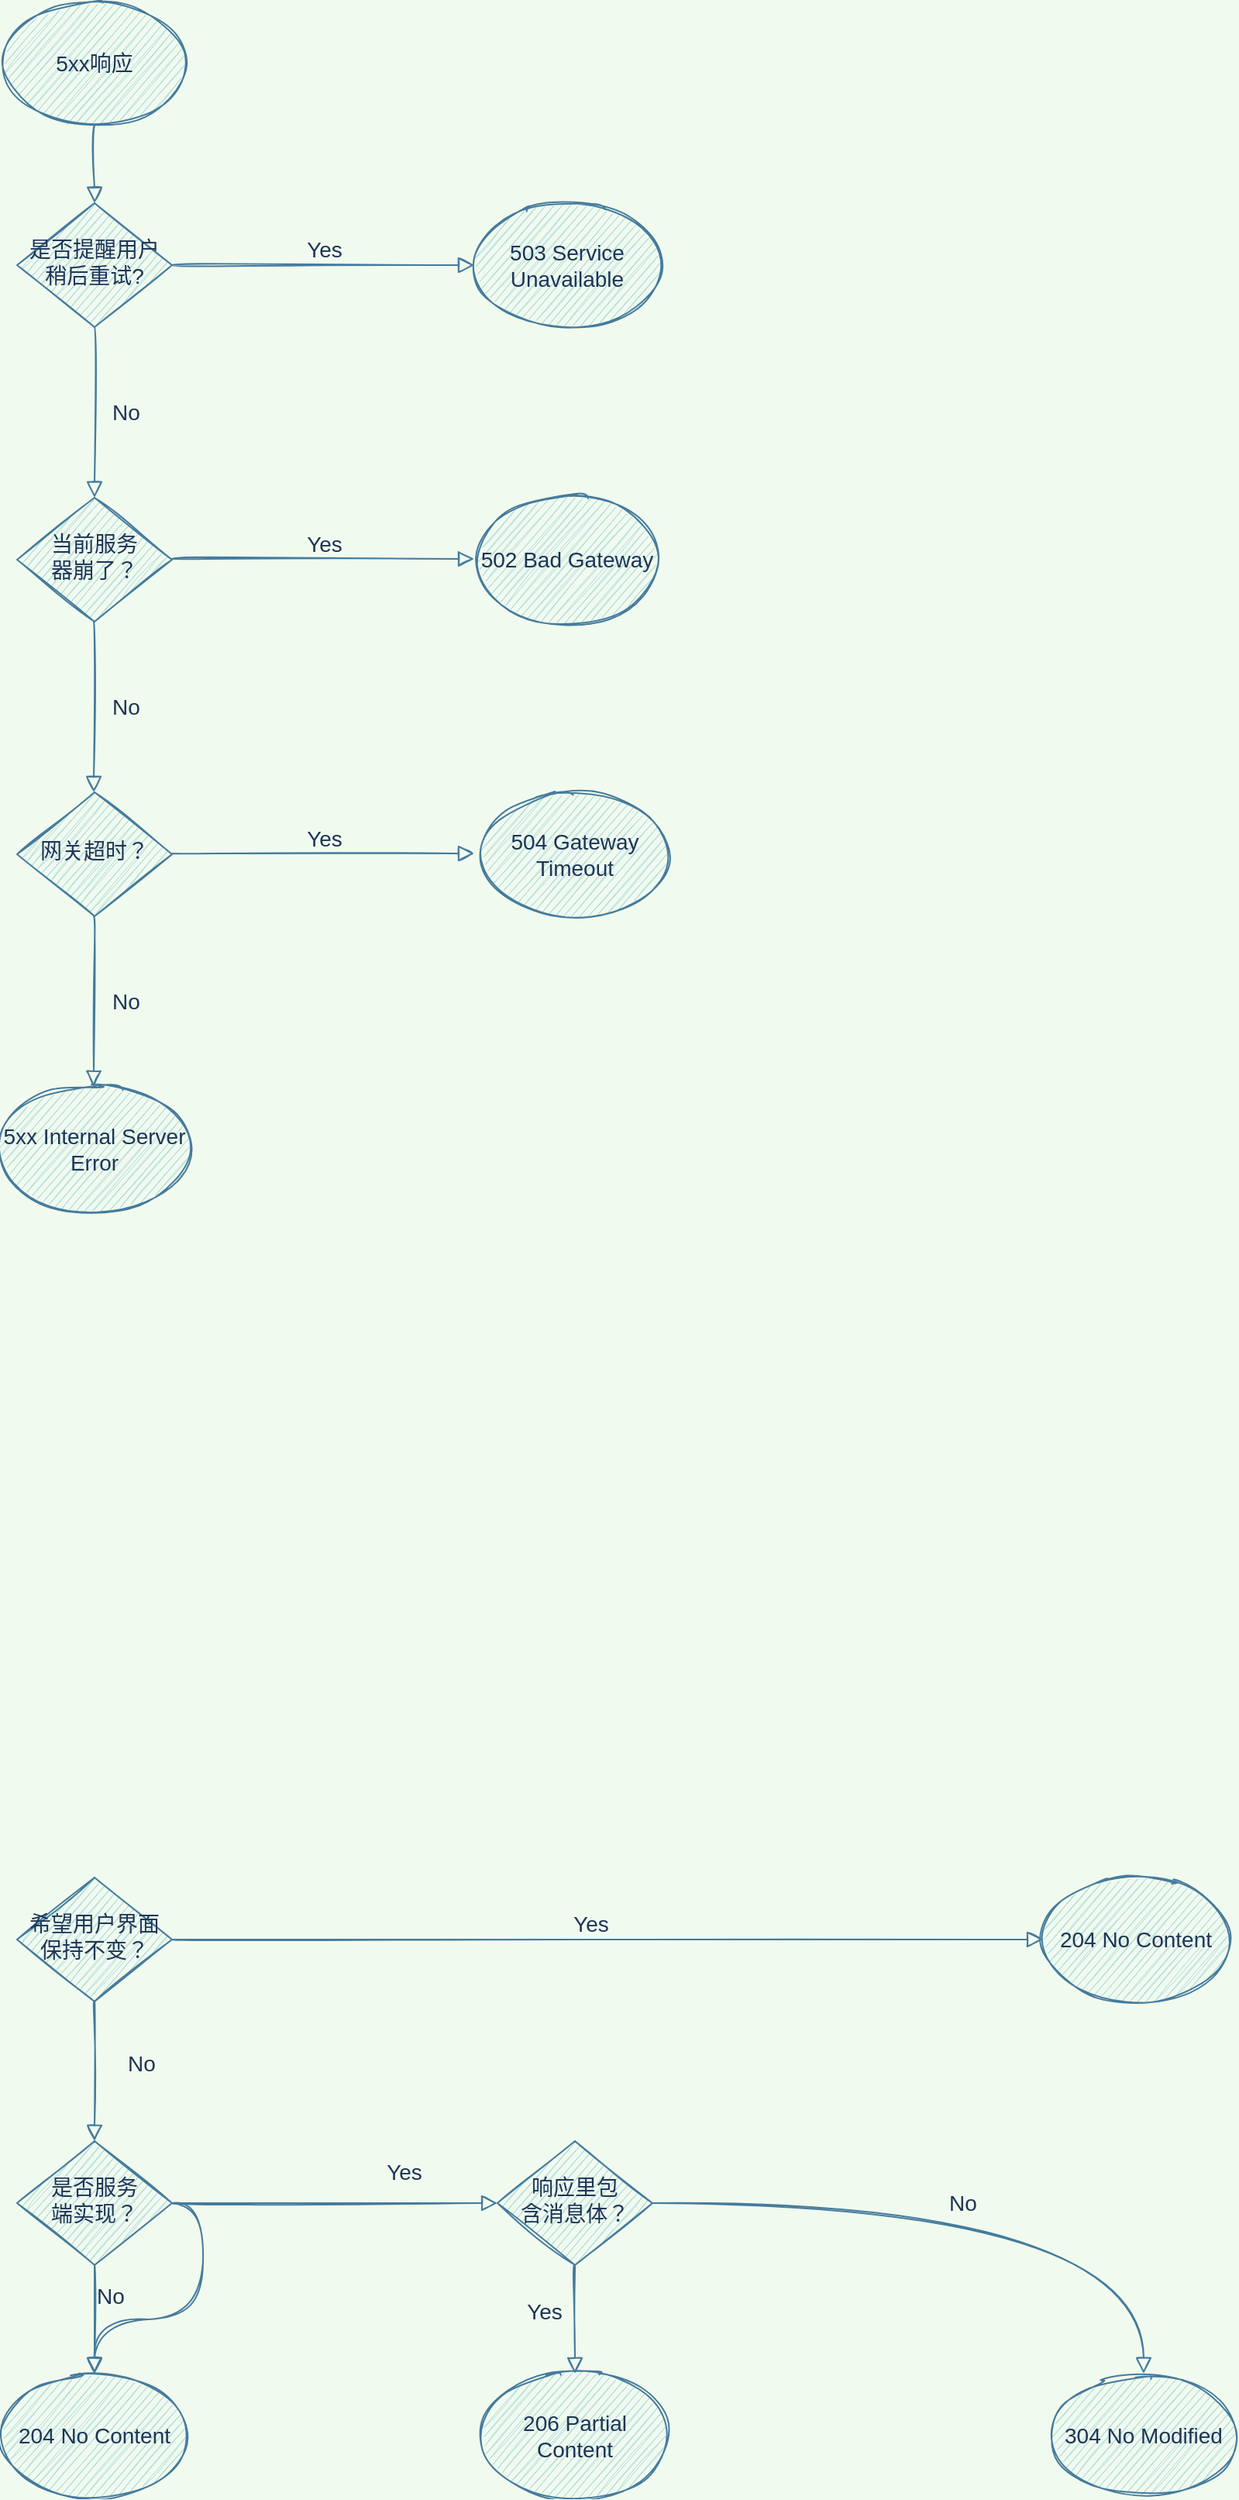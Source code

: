 <mxfile version="14.3.0" type="github">
  <diagram id="C5RBs43oDa-KdzZeNtuy" name="Page-1">
    <mxGraphModel dx="347" dy="497" grid="1" gridSize="10" guides="1" tooltips="1" connect="1" arrows="1" fold="1" page="1" pageScale="1" pageWidth="827" pageHeight="1169" background="#F1FAEE" math="0" shadow="0">
      <root>
        <mxCell id="WIyWlLk6GJQsqaUBKTNV-0" />
        <mxCell id="WIyWlLk6GJQsqaUBKTNV-1" parent="WIyWlLk6GJQsqaUBKTNV-0" />
        <mxCell id="WIyWlLk6GJQsqaUBKTNV-4" value="No" style="html=1;jettySize=auto;orthogonalLoop=1;fontSize=14;endArrow=block;endFill=0;endSize=8;strokeWidth=1;shadow=0;labelBackgroundColor=none;edgeStyle=orthogonalEdgeStyle;strokeColor=#457B9D;fontColor=#1D3557;sketch=1;curved=1;entryX=0.5;entryY=0;entryDx=0;entryDy=0;" parent="WIyWlLk6GJQsqaUBKTNV-1" source="WIyWlLk6GJQsqaUBKTNV-6" target="zLg6p0dZkphIaKGOoBMo-54" edge="1">
          <mxGeometry y="20" relative="1" as="geometry">
            <mxPoint as="offset" />
            <mxPoint x="220" y="290" as="targetPoint" />
          </mxGeometry>
        </mxCell>
        <mxCell id="WIyWlLk6GJQsqaUBKTNV-5" value="Yes" style="edgeStyle=orthogonalEdgeStyle;html=1;jettySize=auto;orthogonalLoop=1;fontSize=14;endArrow=block;endFill=0;endSize=8;strokeWidth=1;shadow=0;labelBackgroundColor=none;strokeColor=#457B9D;fontColor=#1D3557;sketch=1;curved=1;entryX=0;entryY=0.5;entryDx=0;entryDy=0;" parent="WIyWlLk6GJQsqaUBKTNV-1" source="WIyWlLk6GJQsqaUBKTNV-6" target="zLg6p0dZkphIaKGOoBMo-26" edge="1">
          <mxGeometry y="10" relative="1" as="geometry">
            <mxPoint as="offset" />
            <mxPoint x="330" y="210" as="targetPoint" />
          </mxGeometry>
        </mxCell>
        <mxCell id="WIyWlLk6GJQsqaUBKTNV-6" value="是否提醒用户稍后重试?" style="rhombus;whiteSpace=wrap;html=1;shadow=0;fontFamily=Helvetica;fontSize=14;align=center;strokeWidth=1;spacing=6;spacingTop=-4;fillColor=#A8DADC;strokeColor=#457B9D;fontColor=#1D3557;sketch=1;" parent="WIyWlLk6GJQsqaUBKTNV-1" vertex="1">
          <mxGeometry x="170" y="170" width="100" height="80" as="geometry" />
        </mxCell>
        <mxCell id="zLg6p0dZkphIaKGOoBMo-5" style="edgeStyle=orthogonalEdgeStyle;curved=1;sketch=1;orthogonalLoop=1;jettySize=auto;html=1;exitX=0.5;exitY=1;exitDx=0;exitDy=0;strokeColor=#457B9D;fillColor=#A8DADC;fontColor=#1D3557;endArrow=block;endFill=0;endSize=8;fontSize=14;" parent="WIyWlLk6GJQsqaUBKTNV-1" source="zLg6p0dZkphIaKGOoBMo-1" target="WIyWlLk6GJQsqaUBKTNV-6" edge="1">
          <mxGeometry relative="1" as="geometry" />
        </mxCell>
        <mxCell id="zLg6p0dZkphIaKGOoBMo-1" value="5xx响应" style="ellipse;whiteSpace=wrap;html=1;rounded=0;sketch=1;strokeColor=#457B9D;fillColor=#A8DADC;fontColor=#1D3557;fontSize=14;" parent="WIyWlLk6GJQsqaUBKTNV-1" vertex="1">
          <mxGeometry x="160" y="40" width="120" height="80" as="geometry" />
        </mxCell>
        <mxCell id="zLg6p0dZkphIaKGOoBMo-10" value="204 No Content" style="ellipse;whiteSpace=wrap;html=1;rounded=1;sketch=1;strokeColor=#457B9D;fillColor=#A8DADC;fontColor=#1D3557;fontSize=14;" parent="WIyWlLk6GJQsqaUBKTNV-1" vertex="1">
          <mxGeometry x="160" y="1570" width="120" height="80" as="geometry" />
        </mxCell>
        <mxCell id="zLg6p0dZkphIaKGOoBMo-14" value="206 Partial Content" style="ellipse;whiteSpace=wrap;html=1;rounded=1;sketch=1;strokeColor=#457B9D;fillColor=#A8DADC;fontColor=#1D3557;fontSize=14;" parent="WIyWlLk6GJQsqaUBKTNV-1" vertex="1">
          <mxGeometry x="470" y="1570" width="120" height="80" as="geometry" />
        </mxCell>
        <mxCell id="zLg6p0dZkphIaKGOoBMo-17" value="304 No Modified" style="ellipse;whiteSpace=wrap;html=1;rounded=1;sketch=1;strokeColor=#457B9D;fillColor=#A8DADC;fontColor=#1D3557;fontSize=14;" parent="WIyWlLk6GJQsqaUBKTNV-1" vertex="1">
          <mxGeometry x="837" y="1570" width="120" height="80" as="geometry" />
        </mxCell>
        <mxCell id="zLg6p0dZkphIaKGOoBMo-26" value="503 Service Unavailable" style="ellipse;whiteSpace=wrap;html=1;rounded=1;sketch=1;strokeColor=#457B9D;fillColor=#A8DADC;fontColor=#1D3557;fontSize=14;" parent="WIyWlLk6GJQsqaUBKTNV-1" vertex="1">
          <mxGeometry x="465" y="170" width="120" height="80" as="geometry" />
        </mxCell>
        <mxCell id="zLg6p0dZkphIaKGOoBMo-54" value="当前服务&lt;br&gt;器崩了？" style="rhombus;whiteSpace=wrap;html=1;shadow=0;fontFamily=Helvetica;fontSize=14;align=center;strokeWidth=1;spacing=6;spacingTop=-4;fillColor=#A8DADC;strokeColor=#457B9D;fontColor=#1D3557;sketch=1;" parent="WIyWlLk6GJQsqaUBKTNV-1" vertex="1">
          <mxGeometry x="170" y="360" width="100" height="80" as="geometry" />
        </mxCell>
        <mxCell id="zLg6p0dZkphIaKGOoBMo-58" style="edgeStyle=orthogonalEdgeStyle;curved=1;sketch=1;orthogonalLoop=1;jettySize=auto;html=1;exitX=1;exitY=0.5;exitDx=0;exitDy=0;entryX=0;entryY=0.5;entryDx=0;entryDy=0;endArrow=block;endFill=0;endSize=8;strokeColor=#457B9D;fillColor=#A8DADC;fontSize=14;fontColor=#1D3557;" parent="WIyWlLk6GJQsqaUBKTNV-1" source="zLg6p0dZkphIaKGOoBMo-59" target="zLg6p0dZkphIaKGOoBMo-60" edge="1">
          <mxGeometry relative="1" as="geometry" />
        </mxCell>
        <mxCell id="zLg6p0dZkphIaKGOoBMo-64" style="edgeStyle=orthogonalEdgeStyle;curved=1;sketch=1;orthogonalLoop=1;jettySize=auto;html=1;exitX=0.5;exitY=1;exitDx=0;exitDy=0;endArrow=block;endFill=0;endSize=8;strokeColor=#457B9D;fillColor=#A8DADC;fontSize=14;fontColor=#1D3557;" parent="WIyWlLk6GJQsqaUBKTNV-1" source="zLg6p0dZkphIaKGOoBMo-59" target="zLg6p0dZkphIaKGOoBMo-63" edge="1">
          <mxGeometry relative="1" as="geometry" />
        </mxCell>
        <mxCell id="zLg6p0dZkphIaKGOoBMo-59" value="希望用户界面保持不变？" style="rhombus;whiteSpace=wrap;html=1;shadow=0;fontFamily=Helvetica;fontSize=14;align=center;strokeWidth=1;spacing=6;spacingTop=-4;fillColor=#A8DADC;strokeColor=#457B9D;fontColor=#1D3557;sketch=1;" parent="WIyWlLk6GJQsqaUBKTNV-1" vertex="1">
          <mxGeometry x="170" y="1250" width="100" height="80" as="geometry" />
        </mxCell>
        <mxCell id="zLg6p0dZkphIaKGOoBMo-60" value="204 No Content" style="ellipse;whiteSpace=wrap;html=1;rounded=1;sketch=1;strokeColor=#457B9D;fillColor=#A8DADC;fontColor=#1D3557;fontSize=14;" parent="WIyWlLk6GJQsqaUBKTNV-1" vertex="1">
          <mxGeometry x="832" y="1250" width="120" height="80" as="geometry" />
        </mxCell>
        <mxCell id="zLg6p0dZkphIaKGOoBMo-61" value="Yes" style="text;html=1;align=center;verticalAlign=middle;resizable=0;points=[];autosize=1;fontSize=14;fontColor=#1D3557;" parent="WIyWlLk6GJQsqaUBKTNV-1" vertex="1">
          <mxGeometry x="520" y="1270" width="40" height="20" as="geometry" />
        </mxCell>
        <mxCell id="zLg6p0dZkphIaKGOoBMo-66" style="edgeStyle=orthogonalEdgeStyle;curved=1;sketch=1;orthogonalLoop=1;jettySize=auto;html=1;exitX=0.5;exitY=1;exitDx=0;exitDy=0;entryX=0.5;entryY=0;entryDx=0;entryDy=0;endArrow=block;endFill=0;endSize=8;strokeColor=#457B9D;fillColor=#A8DADC;fontSize=14;fontColor=#1D3557;" parent="WIyWlLk6GJQsqaUBKTNV-1" source="zLg6p0dZkphIaKGOoBMo-63" target="zLg6p0dZkphIaKGOoBMo-10" edge="1">
          <mxGeometry relative="1" as="geometry" />
        </mxCell>
        <mxCell id="zLg6p0dZkphIaKGOoBMo-73" style="edgeStyle=orthogonalEdgeStyle;curved=1;sketch=1;orthogonalLoop=1;jettySize=auto;html=1;exitX=1;exitY=0.5;exitDx=0;exitDy=0;endArrow=block;endFill=0;endSize=8;strokeColor=#457B9D;fillColor=#A8DADC;fontSize=14;fontColor=#1D3557;" parent="WIyWlLk6GJQsqaUBKTNV-1" source="zLg6p0dZkphIaKGOoBMo-63" target="zLg6p0dZkphIaKGOoBMo-72" edge="1">
          <mxGeometry relative="1" as="geometry" />
        </mxCell>
        <mxCell id="zLg6p0dZkphIaKGOoBMo-78" style="edgeStyle=orthogonalEdgeStyle;curved=1;sketch=1;orthogonalLoop=1;jettySize=auto;html=1;exitX=1;exitY=0.5;exitDx=0;exitDy=0;endArrow=block;endFill=0;endSize=8;strokeColor=#457B9D;fillColor=#A8DADC;fontSize=14;fontColor=#1D3557;" parent="WIyWlLk6GJQsqaUBKTNV-1" source="zLg6p0dZkphIaKGOoBMo-63" target="zLg6p0dZkphIaKGOoBMo-10" edge="1">
          <mxGeometry relative="1" as="geometry" />
        </mxCell>
        <mxCell id="zLg6p0dZkphIaKGOoBMo-63" value="是否服务&lt;br&gt;端实现？" style="rhombus;whiteSpace=wrap;html=1;shadow=0;fontFamily=Helvetica;fontSize=14;align=center;strokeWidth=1;spacing=6;spacingTop=-4;fillColor=#A8DADC;strokeColor=#457B9D;fontColor=#1D3557;sketch=1;" parent="WIyWlLk6GJQsqaUBKTNV-1" vertex="1">
          <mxGeometry x="170" y="1420" width="100" height="80" as="geometry" />
        </mxCell>
        <mxCell id="zLg6p0dZkphIaKGOoBMo-65" value="No" style="text;html=1;align=center;verticalAlign=middle;resizable=0;points=[];autosize=1;fontSize=14;fontColor=#1D3557;" parent="WIyWlLk6GJQsqaUBKTNV-1" vertex="1">
          <mxGeometry x="235" y="1360" width="30" height="20" as="geometry" />
        </mxCell>
        <mxCell id="zLg6p0dZkphIaKGOoBMo-67" value="No" style="text;html=1;align=center;verticalAlign=middle;resizable=0;points=[];autosize=1;fontSize=14;fontColor=#1D3557;" parent="WIyWlLk6GJQsqaUBKTNV-1" vertex="1">
          <mxGeometry x="215" y="1510" width="30" height="20" as="geometry" />
        </mxCell>
        <mxCell id="zLg6p0dZkphIaKGOoBMo-71" value="Yes" style="text;html=1;strokeColor=none;fillColor=none;align=center;verticalAlign=middle;whiteSpace=wrap;rounded=0;shadow=1;sketch=1;fontSize=14;fontColor=#1D3557;" parent="WIyWlLk6GJQsqaUBKTNV-1" vertex="1">
          <mxGeometry x="400" y="1430" width="40" height="20" as="geometry" />
        </mxCell>
        <mxCell id="zLg6p0dZkphIaKGOoBMo-74" style="edgeStyle=orthogonalEdgeStyle;curved=1;sketch=1;orthogonalLoop=1;jettySize=auto;html=1;exitX=0.5;exitY=1;exitDx=0;exitDy=0;endArrow=block;endFill=0;endSize=8;strokeColor=#457B9D;fillColor=#A8DADC;fontSize=14;fontColor=#1D3557;" parent="WIyWlLk6GJQsqaUBKTNV-1" source="zLg6p0dZkphIaKGOoBMo-72" target="zLg6p0dZkphIaKGOoBMo-14" edge="1">
          <mxGeometry relative="1" as="geometry" />
        </mxCell>
        <mxCell id="zLg6p0dZkphIaKGOoBMo-76" style="edgeStyle=orthogonalEdgeStyle;curved=1;sketch=1;orthogonalLoop=1;jettySize=auto;html=1;exitX=1;exitY=0.5;exitDx=0;exitDy=0;entryX=0.5;entryY=0;entryDx=0;entryDy=0;endArrow=block;endFill=0;endSize=8;strokeColor=#457B9D;fillColor=#A8DADC;fontSize=14;fontColor=#1D3557;" parent="WIyWlLk6GJQsqaUBKTNV-1" source="zLg6p0dZkphIaKGOoBMo-72" target="zLg6p0dZkphIaKGOoBMo-17" edge="1">
          <mxGeometry relative="1" as="geometry" />
        </mxCell>
        <mxCell id="zLg6p0dZkphIaKGOoBMo-72" value="响应里包&lt;br&gt;含消息体？" style="rhombus;whiteSpace=wrap;html=1;shadow=0;fontFamily=Helvetica;fontSize=14;align=center;strokeWidth=1;spacing=6;spacingTop=-4;fillColor=#A8DADC;strokeColor=#457B9D;fontColor=#1D3557;sketch=1;" parent="WIyWlLk6GJQsqaUBKTNV-1" vertex="1">
          <mxGeometry x="480" y="1420" width="100" height="80" as="geometry" />
        </mxCell>
        <mxCell id="zLg6p0dZkphIaKGOoBMo-75" value="Yes" style="text;html=1;align=center;verticalAlign=middle;resizable=0;points=[];autosize=1;fontSize=14;fontColor=#1D3557;" parent="WIyWlLk6GJQsqaUBKTNV-1" vertex="1">
          <mxGeometry x="490" y="1520" width="40" height="20" as="geometry" />
        </mxCell>
        <mxCell id="zLg6p0dZkphIaKGOoBMo-77" value="No" style="text;html=1;align=center;verticalAlign=middle;resizable=0;points=[];autosize=1;fontSize=14;fontColor=#1D3557;" parent="WIyWlLk6GJQsqaUBKTNV-1" vertex="1">
          <mxGeometry x="765" y="1450" width="30" height="20" as="geometry" />
        </mxCell>
        <mxCell id="5BJsLWa_Ibv34eXdN5Ia-2" value="502 Bad Gateway" style="ellipse;whiteSpace=wrap;html=1;rounded=1;sketch=1;strokeColor=#457B9D;fillColor=#A8DADC;fontColor=#1D3557;fontSize=14;" parent="WIyWlLk6GJQsqaUBKTNV-1" vertex="1">
          <mxGeometry x="465" y="360" width="120" height="80" as="geometry" />
        </mxCell>
        <mxCell id="YiGMeVEU9V86ybhNmaSF-3" value="网关超时？" style="rhombus;whiteSpace=wrap;html=1;shadow=0;fontFamily=Helvetica;fontSize=14;align=center;strokeWidth=1;spacing=6;spacingTop=-4;fillColor=#A8DADC;strokeColor=#457B9D;fontColor=#1D3557;sketch=1;" vertex="1" parent="WIyWlLk6GJQsqaUBKTNV-1">
          <mxGeometry x="170" y="550" width="100" height="80" as="geometry" />
        </mxCell>
        <mxCell id="YiGMeVEU9V86ybhNmaSF-5" value="No" style="html=1;jettySize=auto;orthogonalLoop=1;fontSize=14;endArrow=block;endFill=0;endSize=8;strokeWidth=1;shadow=0;labelBackgroundColor=none;edgeStyle=orthogonalEdgeStyle;strokeColor=#457B9D;fontColor=#1D3557;sketch=1;curved=1;entryX=0.5;entryY=0;entryDx=0;entryDy=0;" edge="1" parent="WIyWlLk6GJQsqaUBKTNV-1">
          <mxGeometry y="20" relative="1" as="geometry">
            <mxPoint as="offset" />
            <mxPoint x="219.5" y="550" as="targetPoint" />
            <mxPoint x="219.5" y="440" as="sourcePoint" />
          </mxGeometry>
        </mxCell>
        <mxCell id="YiGMeVEU9V86ybhNmaSF-7" value="504 Gateway Timeout" style="ellipse;whiteSpace=wrap;html=1;rounded=1;sketch=1;strokeColor=#457B9D;fillColor=#A8DADC;fontColor=#1D3557;fontSize=14;" vertex="1" parent="WIyWlLk6GJQsqaUBKTNV-1">
          <mxGeometry x="470" y="550" width="120" height="80" as="geometry" />
        </mxCell>
        <mxCell id="YiGMeVEU9V86ybhNmaSF-9" value="Yes" style="edgeStyle=orthogonalEdgeStyle;html=1;jettySize=auto;orthogonalLoop=1;fontSize=14;endArrow=block;endFill=0;endSize=8;strokeWidth=1;shadow=0;labelBackgroundColor=none;strokeColor=#457B9D;fontColor=#1D3557;sketch=1;curved=1;entryX=0;entryY=0.5;entryDx=0;entryDy=0;" edge="1" parent="WIyWlLk6GJQsqaUBKTNV-1">
          <mxGeometry y="10" relative="1" as="geometry">
            <mxPoint as="offset" />
            <mxPoint x="465" y="399.5" as="targetPoint" />
            <mxPoint x="270" y="399.5" as="sourcePoint" />
          </mxGeometry>
        </mxCell>
        <mxCell id="YiGMeVEU9V86ybhNmaSF-10" value="Yes" style="edgeStyle=orthogonalEdgeStyle;html=1;jettySize=auto;orthogonalLoop=1;fontSize=14;endArrow=block;endFill=0;endSize=8;strokeWidth=1;shadow=0;labelBackgroundColor=none;strokeColor=#457B9D;fontColor=#1D3557;sketch=1;curved=1;entryX=0;entryY=0.5;entryDx=0;entryDy=0;" edge="1" parent="WIyWlLk6GJQsqaUBKTNV-1">
          <mxGeometry y="10" relative="1" as="geometry">
            <mxPoint as="offset" />
            <mxPoint x="465" y="589.5" as="targetPoint" />
            <mxPoint x="270" y="589.5" as="sourcePoint" />
          </mxGeometry>
        </mxCell>
        <mxCell id="YiGMeVEU9V86ybhNmaSF-11" value="5xx Internal Server Error" style="ellipse;whiteSpace=wrap;html=1;rounded=1;sketch=1;strokeColor=#457B9D;fillColor=#A8DADC;fontColor=#1D3557;fontSize=14;" vertex="1" parent="WIyWlLk6GJQsqaUBKTNV-1">
          <mxGeometry x="160" y="740" width="120" height="80" as="geometry" />
        </mxCell>
        <mxCell id="YiGMeVEU9V86ybhNmaSF-13" value="No" style="html=1;jettySize=auto;orthogonalLoop=1;fontSize=14;endArrow=block;endFill=0;endSize=8;strokeWidth=1;shadow=0;labelBackgroundColor=none;edgeStyle=orthogonalEdgeStyle;strokeColor=#457B9D;fontColor=#1D3557;sketch=1;curved=1;entryX=0.5;entryY=0;entryDx=0;entryDy=0;" edge="1" parent="WIyWlLk6GJQsqaUBKTNV-1">
          <mxGeometry y="20" relative="1" as="geometry">
            <mxPoint as="offset" />
            <mxPoint x="219.5" y="740" as="targetPoint" />
            <mxPoint x="219.5" y="630" as="sourcePoint" />
          </mxGeometry>
        </mxCell>
      </root>
    </mxGraphModel>
  </diagram>
</mxfile>
